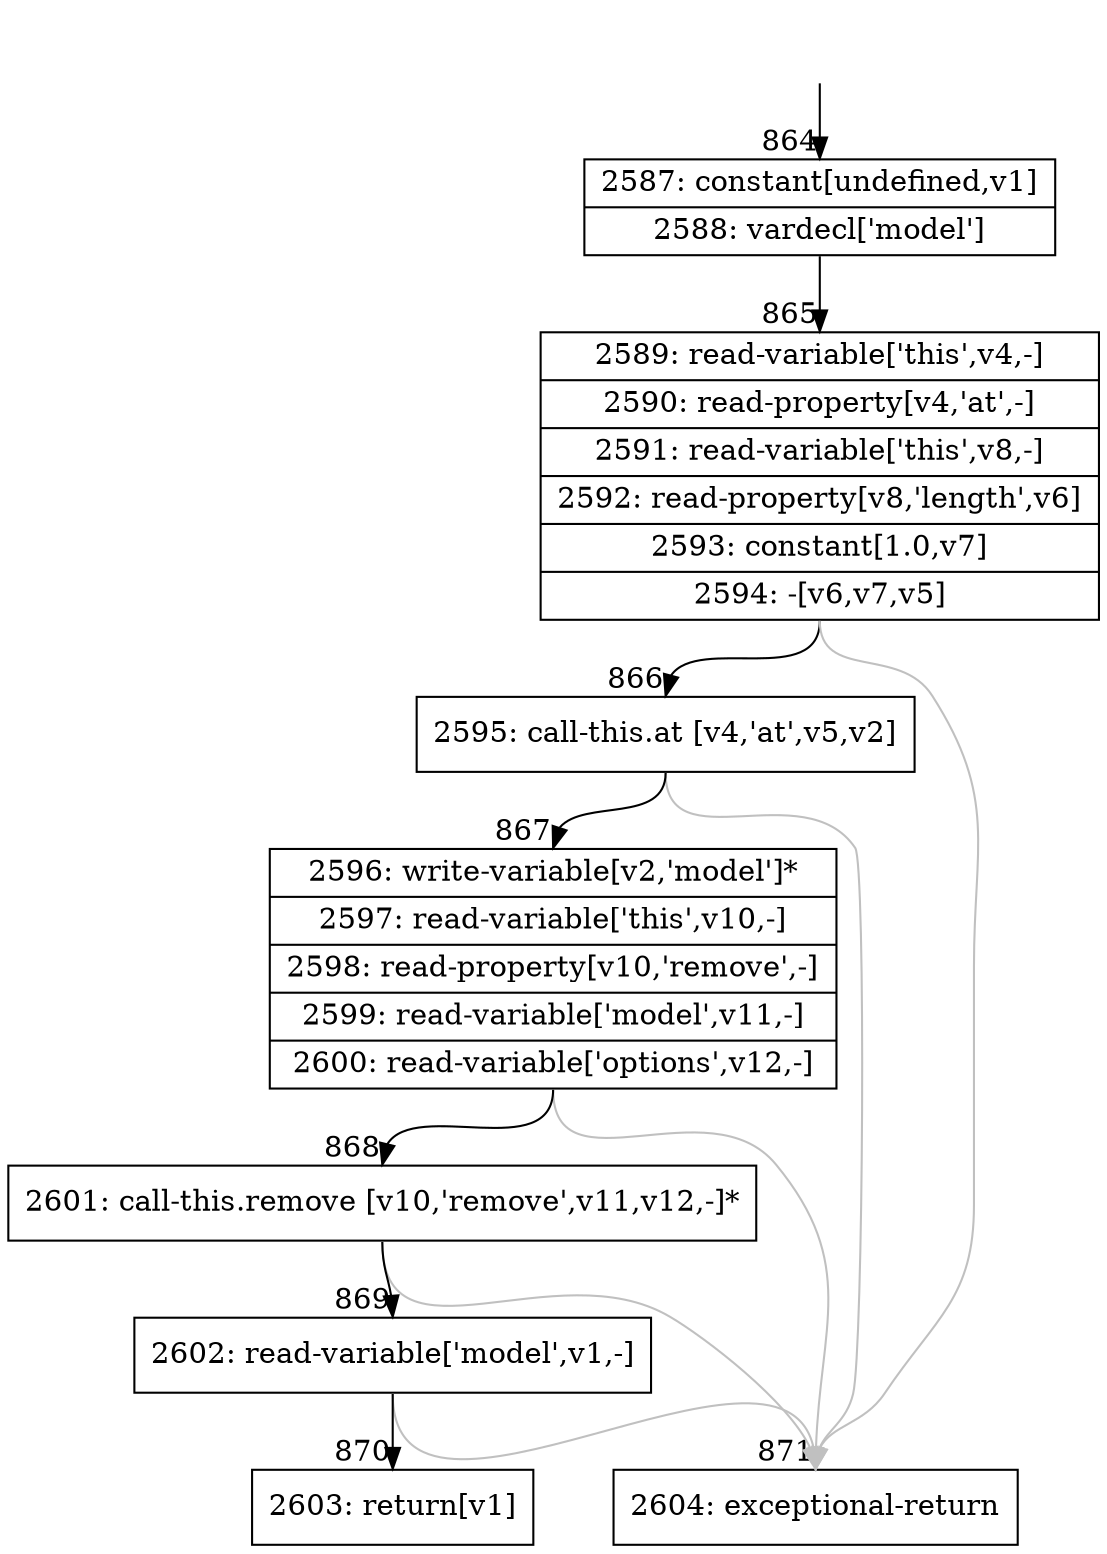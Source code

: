 digraph {
rankdir="TD"
BB_entry54[shape=none,label=""];
BB_entry54 -> BB864 [tailport=s, headport=n, headlabel="    864"]
BB864 [shape=record label="{2587: constant[undefined,v1]|2588: vardecl['model']}" ] 
BB864 -> BB865 [tailport=s, headport=n, headlabel="      865"]
BB865 [shape=record label="{2589: read-variable['this',v4,-]|2590: read-property[v4,'at',-]|2591: read-variable['this',v8,-]|2592: read-property[v8,'length',v6]|2593: constant[1.0,v7]|2594: -[v6,v7,v5]}" ] 
BB865 -> BB866 [tailport=s, headport=n, headlabel="      866"]
BB865 -> BB871 [tailport=s, headport=n, color=gray, headlabel="      871"]
BB866 [shape=record label="{2595: call-this.at [v4,'at',v5,v2]}" ] 
BB866 -> BB867 [tailport=s, headport=n, headlabel="      867"]
BB866 -> BB871 [tailport=s, headport=n, color=gray]
BB867 [shape=record label="{2596: write-variable[v2,'model']*|2597: read-variable['this',v10,-]|2598: read-property[v10,'remove',-]|2599: read-variable['model',v11,-]|2600: read-variable['options',v12,-]}" ] 
BB867 -> BB868 [tailport=s, headport=n, headlabel="      868"]
BB867 -> BB871 [tailport=s, headport=n, color=gray]
BB868 [shape=record label="{2601: call-this.remove [v10,'remove',v11,v12,-]*}" ] 
BB868 -> BB869 [tailport=s, headport=n, headlabel="      869"]
BB868 -> BB871 [tailport=s, headport=n, color=gray]
BB869 [shape=record label="{2602: read-variable['model',v1,-]}" ] 
BB869 -> BB870 [tailport=s, headport=n, headlabel="      870"]
BB869 -> BB871 [tailport=s, headport=n, color=gray]
BB870 [shape=record label="{2603: return[v1]}" ] 
BB871 [shape=record label="{2604: exceptional-return}" ] 
//#$~ 783
}
